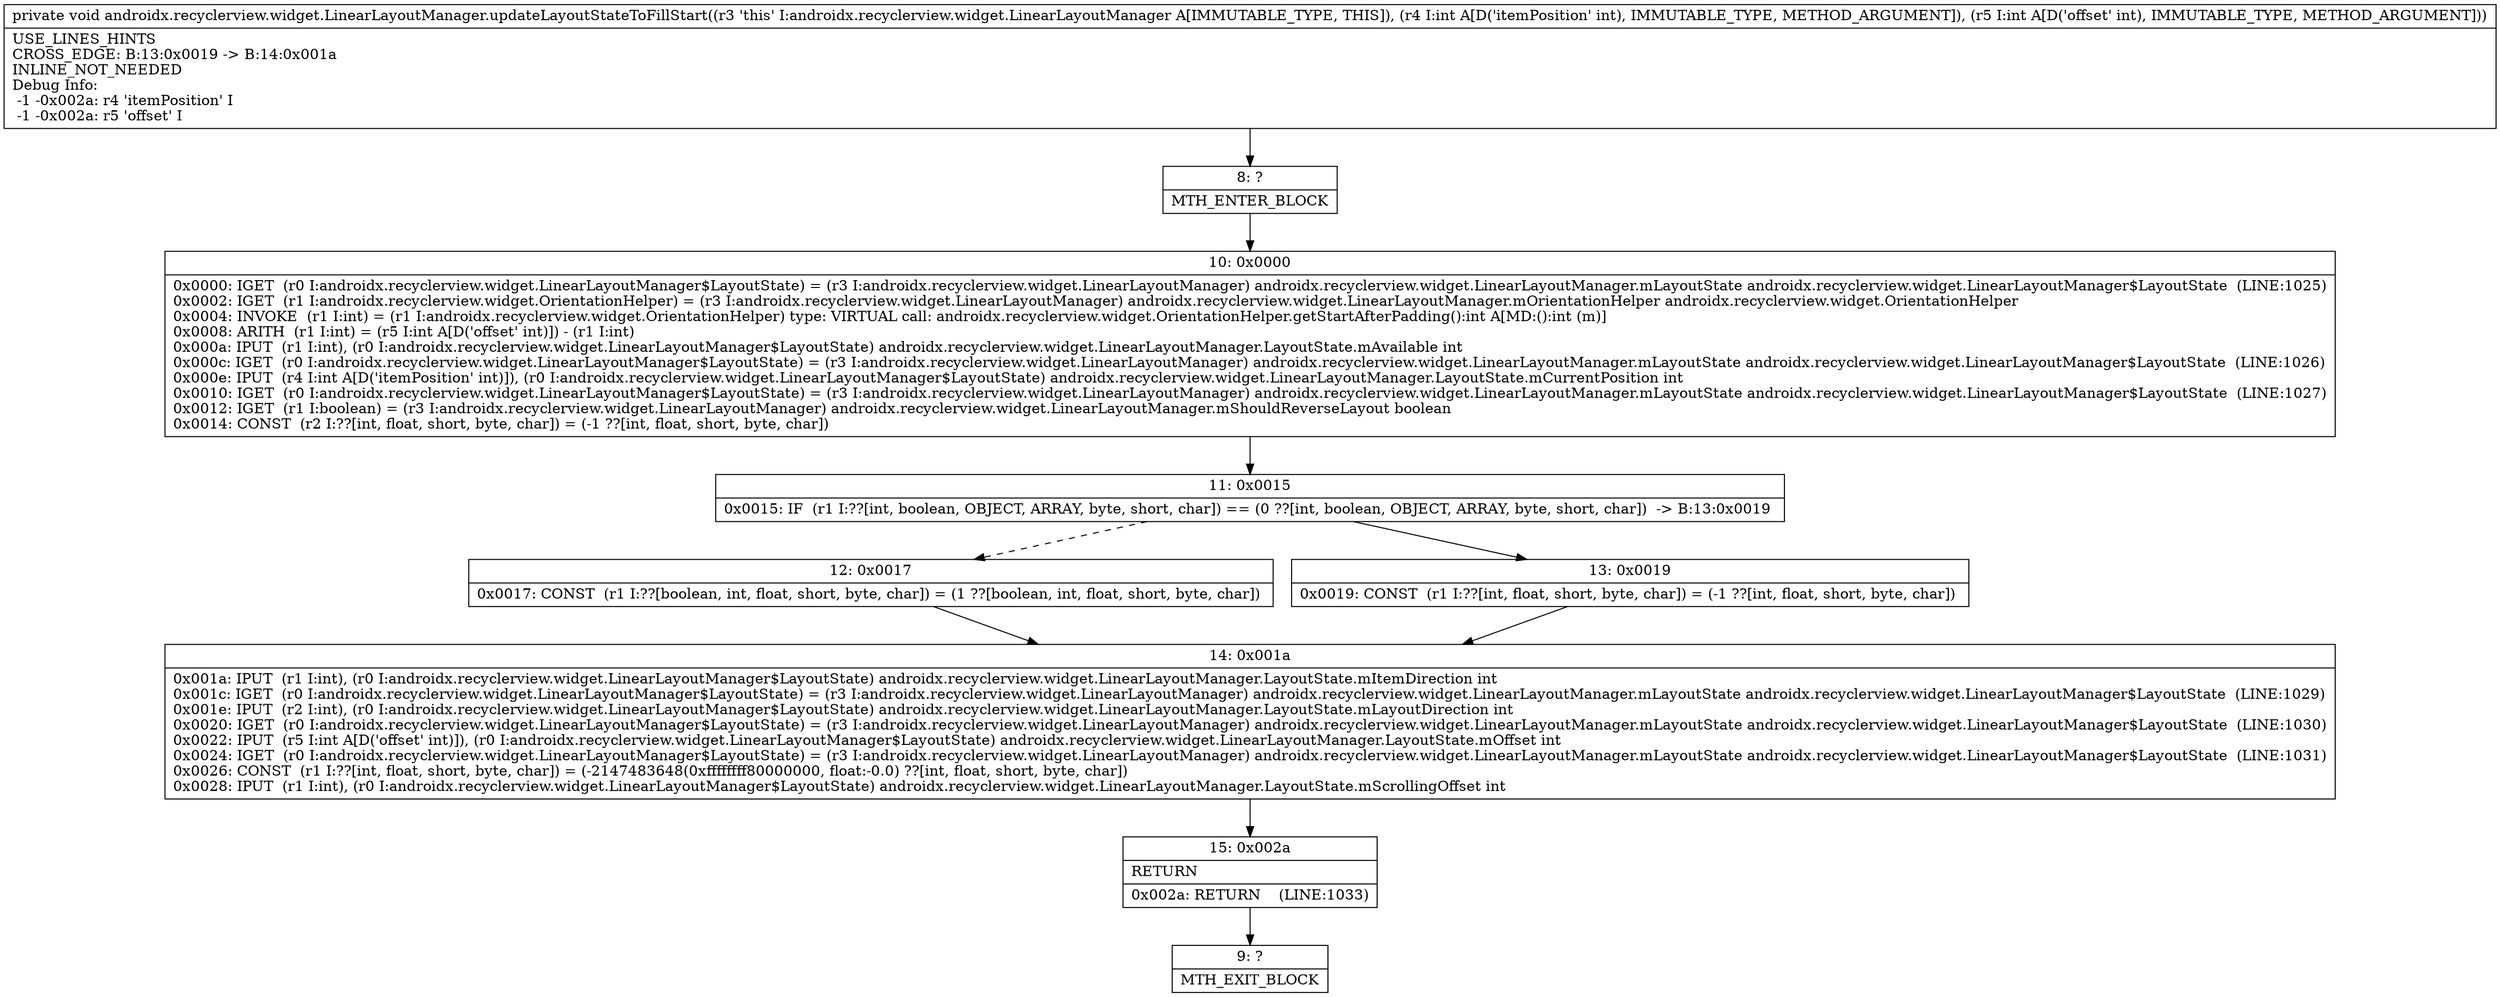 digraph "CFG forandroidx.recyclerview.widget.LinearLayoutManager.updateLayoutStateToFillStart(II)V" {
Node_8 [shape=record,label="{8\:\ ?|MTH_ENTER_BLOCK\l}"];
Node_10 [shape=record,label="{10\:\ 0x0000|0x0000: IGET  (r0 I:androidx.recyclerview.widget.LinearLayoutManager$LayoutState) = (r3 I:androidx.recyclerview.widget.LinearLayoutManager) androidx.recyclerview.widget.LinearLayoutManager.mLayoutState androidx.recyclerview.widget.LinearLayoutManager$LayoutState  (LINE:1025)\l0x0002: IGET  (r1 I:androidx.recyclerview.widget.OrientationHelper) = (r3 I:androidx.recyclerview.widget.LinearLayoutManager) androidx.recyclerview.widget.LinearLayoutManager.mOrientationHelper androidx.recyclerview.widget.OrientationHelper \l0x0004: INVOKE  (r1 I:int) = (r1 I:androidx.recyclerview.widget.OrientationHelper) type: VIRTUAL call: androidx.recyclerview.widget.OrientationHelper.getStartAfterPadding():int A[MD:():int (m)]\l0x0008: ARITH  (r1 I:int) = (r5 I:int A[D('offset' int)]) \- (r1 I:int) \l0x000a: IPUT  (r1 I:int), (r0 I:androidx.recyclerview.widget.LinearLayoutManager$LayoutState) androidx.recyclerview.widget.LinearLayoutManager.LayoutState.mAvailable int \l0x000c: IGET  (r0 I:androidx.recyclerview.widget.LinearLayoutManager$LayoutState) = (r3 I:androidx.recyclerview.widget.LinearLayoutManager) androidx.recyclerview.widget.LinearLayoutManager.mLayoutState androidx.recyclerview.widget.LinearLayoutManager$LayoutState  (LINE:1026)\l0x000e: IPUT  (r4 I:int A[D('itemPosition' int)]), (r0 I:androidx.recyclerview.widget.LinearLayoutManager$LayoutState) androidx.recyclerview.widget.LinearLayoutManager.LayoutState.mCurrentPosition int \l0x0010: IGET  (r0 I:androidx.recyclerview.widget.LinearLayoutManager$LayoutState) = (r3 I:androidx.recyclerview.widget.LinearLayoutManager) androidx.recyclerview.widget.LinearLayoutManager.mLayoutState androidx.recyclerview.widget.LinearLayoutManager$LayoutState  (LINE:1027)\l0x0012: IGET  (r1 I:boolean) = (r3 I:androidx.recyclerview.widget.LinearLayoutManager) androidx.recyclerview.widget.LinearLayoutManager.mShouldReverseLayout boolean \l0x0014: CONST  (r2 I:??[int, float, short, byte, char]) = (\-1 ??[int, float, short, byte, char]) \l}"];
Node_11 [shape=record,label="{11\:\ 0x0015|0x0015: IF  (r1 I:??[int, boolean, OBJECT, ARRAY, byte, short, char]) == (0 ??[int, boolean, OBJECT, ARRAY, byte, short, char])  \-\> B:13:0x0019 \l}"];
Node_12 [shape=record,label="{12\:\ 0x0017|0x0017: CONST  (r1 I:??[boolean, int, float, short, byte, char]) = (1 ??[boolean, int, float, short, byte, char]) \l}"];
Node_14 [shape=record,label="{14\:\ 0x001a|0x001a: IPUT  (r1 I:int), (r0 I:androidx.recyclerview.widget.LinearLayoutManager$LayoutState) androidx.recyclerview.widget.LinearLayoutManager.LayoutState.mItemDirection int \l0x001c: IGET  (r0 I:androidx.recyclerview.widget.LinearLayoutManager$LayoutState) = (r3 I:androidx.recyclerview.widget.LinearLayoutManager) androidx.recyclerview.widget.LinearLayoutManager.mLayoutState androidx.recyclerview.widget.LinearLayoutManager$LayoutState  (LINE:1029)\l0x001e: IPUT  (r2 I:int), (r0 I:androidx.recyclerview.widget.LinearLayoutManager$LayoutState) androidx.recyclerview.widget.LinearLayoutManager.LayoutState.mLayoutDirection int \l0x0020: IGET  (r0 I:androidx.recyclerview.widget.LinearLayoutManager$LayoutState) = (r3 I:androidx.recyclerview.widget.LinearLayoutManager) androidx.recyclerview.widget.LinearLayoutManager.mLayoutState androidx.recyclerview.widget.LinearLayoutManager$LayoutState  (LINE:1030)\l0x0022: IPUT  (r5 I:int A[D('offset' int)]), (r0 I:androidx.recyclerview.widget.LinearLayoutManager$LayoutState) androidx.recyclerview.widget.LinearLayoutManager.LayoutState.mOffset int \l0x0024: IGET  (r0 I:androidx.recyclerview.widget.LinearLayoutManager$LayoutState) = (r3 I:androidx.recyclerview.widget.LinearLayoutManager) androidx.recyclerview.widget.LinearLayoutManager.mLayoutState androidx.recyclerview.widget.LinearLayoutManager$LayoutState  (LINE:1031)\l0x0026: CONST  (r1 I:??[int, float, short, byte, char]) = (\-2147483648(0xffffffff80000000, float:\-0.0) ??[int, float, short, byte, char]) \l0x0028: IPUT  (r1 I:int), (r0 I:androidx.recyclerview.widget.LinearLayoutManager$LayoutState) androidx.recyclerview.widget.LinearLayoutManager.LayoutState.mScrollingOffset int \l}"];
Node_15 [shape=record,label="{15\:\ 0x002a|RETURN\l|0x002a: RETURN    (LINE:1033)\l}"];
Node_9 [shape=record,label="{9\:\ ?|MTH_EXIT_BLOCK\l}"];
Node_13 [shape=record,label="{13\:\ 0x0019|0x0019: CONST  (r1 I:??[int, float, short, byte, char]) = (\-1 ??[int, float, short, byte, char]) \l}"];
MethodNode[shape=record,label="{private void androidx.recyclerview.widget.LinearLayoutManager.updateLayoutStateToFillStart((r3 'this' I:androidx.recyclerview.widget.LinearLayoutManager A[IMMUTABLE_TYPE, THIS]), (r4 I:int A[D('itemPosition' int), IMMUTABLE_TYPE, METHOD_ARGUMENT]), (r5 I:int A[D('offset' int), IMMUTABLE_TYPE, METHOD_ARGUMENT]))  | USE_LINES_HINTS\lCROSS_EDGE: B:13:0x0019 \-\> B:14:0x001a\lINLINE_NOT_NEEDED\lDebug Info:\l  \-1 \-0x002a: r4 'itemPosition' I\l  \-1 \-0x002a: r5 'offset' I\l}"];
MethodNode -> Node_8;Node_8 -> Node_10;
Node_10 -> Node_11;
Node_11 -> Node_12[style=dashed];
Node_11 -> Node_13;
Node_12 -> Node_14;
Node_14 -> Node_15;
Node_15 -> Node_9;
Node_13 -> Node_14;
}

